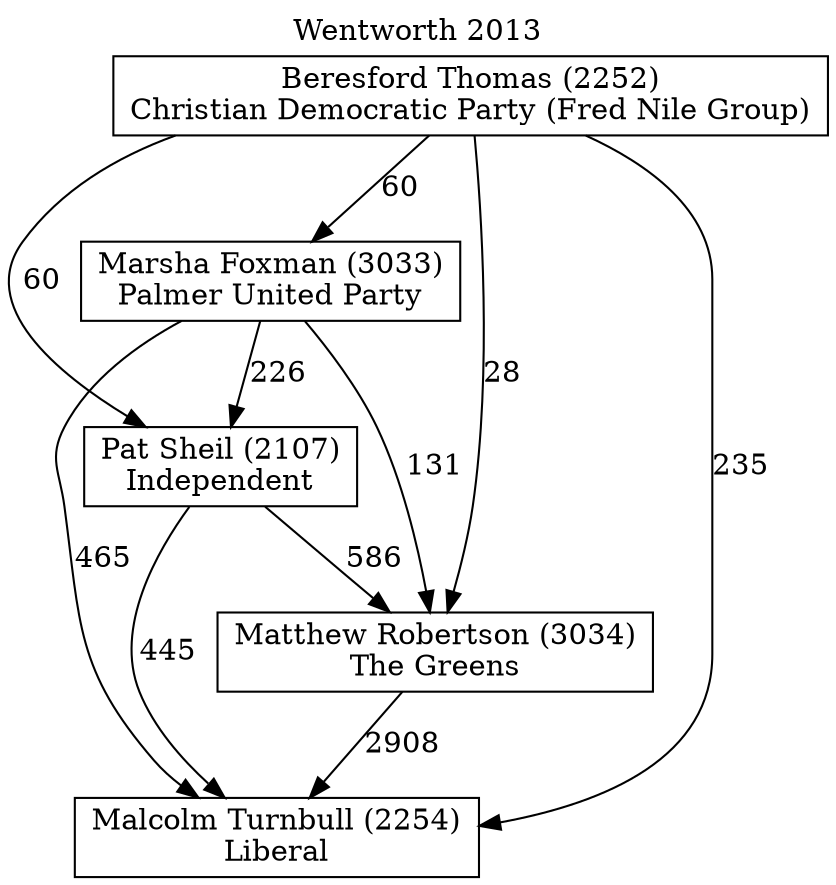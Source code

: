 // House preference flow
digraph "Malcolm Turnbull (2254)_Wentworth_2013" {
	graph [label="Wentworth 2013" labelloc=t mclimit=10]
	node [shape=box]
	"Malcolm Turnbull (2254)" [label="Malcolm Turnbull (2254)
Liberal"]
	"Matthew Robertson (3034)" [label="Matthew Robertson (3034)
The Greens"]
	"Pat Sheil (2107)" [label="Pat Sheil (2107)
Independent"]
	"Marsha Foxman (3033)" [label="Marsha Foxman (3033)
Palmer United Party"]
	"Beresford Thomas (2252)" [label="Beresford Thomas (2252)
Christian Democratic Party (Fred Nile Group)"]
	"Matthew Robertson (3034)" -> "Malcolm Turnbull (2254)" [label=2908]
	"Pat Sheil (2107)" -> "Matthew Robertson (3034)" [label=586]
	"Marsha Foxman (3033)" -> "Pat Sheil (2107)" [label=226]
	"Beresford Thomas (2252)" -> "Marsha Foxman (3033)" [label=60]
	"Pat Sheil (2107)" -> "Malcolm Turnbull (2254)" [label=445]
	"Marsha Foxman (3033)" -> "Malcolm Turnbull (2254)" [label=465]
	"Beresford Thomas (2252)" -> "Malcolm Turnbull (2254)" [label=235]
	"Beresford Thomas (2252)" -> "Pat Sheil (2107)" [label=60]
	"Marsha Foxman (3033)" -> "Matthew Robertson (3034)" [label=131]
	"Beresford Thomas (2252)" -> "Matthew Robertson (3034)" [label=28]
}
